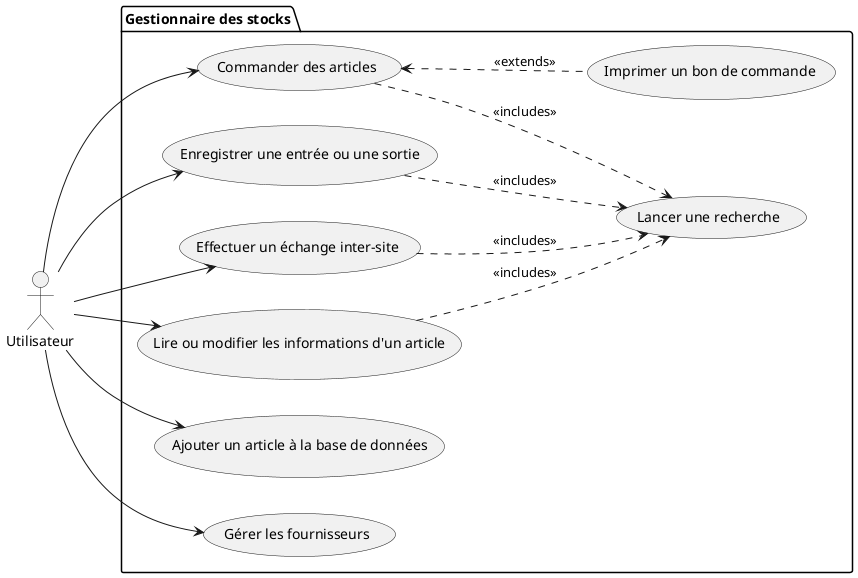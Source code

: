 @startuml global gestionnaire de stocks usecase

    left to right direction

    'Create an actor "user"
    :Utilisateur: as usr

    'application du gestionnaire de stock
    package "Gestionnaire des stocks"{
        (Lancer une recherche) as search
        (Commander des articles) as command
        (Imprimer un bon de commande) as printBC
        (Enregistrer une entrée ou une sortie) as recordES
        (Effectuer un échange inter-site) as exchange
        (Lire ou modifier les informations d'un article) as rw
        (Ajouter un article à la base de données) as add
        (Gérer les fournisseurs) as manageFour
    }

    'relations
    usr -> command
    usr -> recordES
    usr -> exchange
    usr -> rw
    usr --> add
    usr --> manageFour
   

    command <.. printBC : <<extends>>
    command ..> search : <<includes>>
    recordES ..> search : <<includes>>
    exchange ..> search : <<includes>>
    rw ..> search : <<includes>>



@enduml